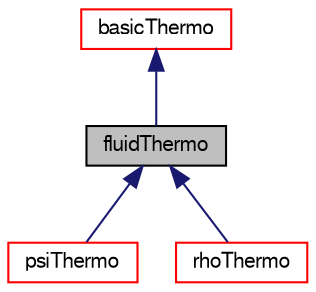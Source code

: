 digraph "fluidThermo"
{
  bgcolor="transparent";
  edge [fontname="FreeSans",fontsize="10",labelfontname="FreeSans",labelfontsize="10"];
  node [fontname="FreeSans",fontsize="10",shape=record];
  Node0 [label="fluidThermo",height=0.2,width=0.4,color="black", fillcolor="grey75", style="filled", fontcolor="black"];
  Node1 -> Node0 [dir="back",color="midnightblue",fontsize="10",style="solid",fontname="FreeSans"];
  Node1 [label="basicThermo",height=0.2,width=0.4,color="red",URL="$a29734.html",tooltip="Abstract base-class for fluid and solid thermodynamic properties. "];
  Node0 -> Node18 [dir="back",color="midnightblue",fontsize="10",style="solid",fontname="FreeSans"];
  Node18 [label="psiThermo",height=0.2,width=0.4,color="red",URL="$a29778.html",tooltip="Basic thermodynamic properties based on compressibility. "];
  Node0 -> Node23 [dir="back",color="midnightblue",fontsize="10",style="solid",fontname="FreeSans"];
  Node23 [label="rhoThermo",height=0.2,width=0.4,color="red",URL="$a29786.html",tooltip="Basic thermodynamic properties based on density. "];
}

